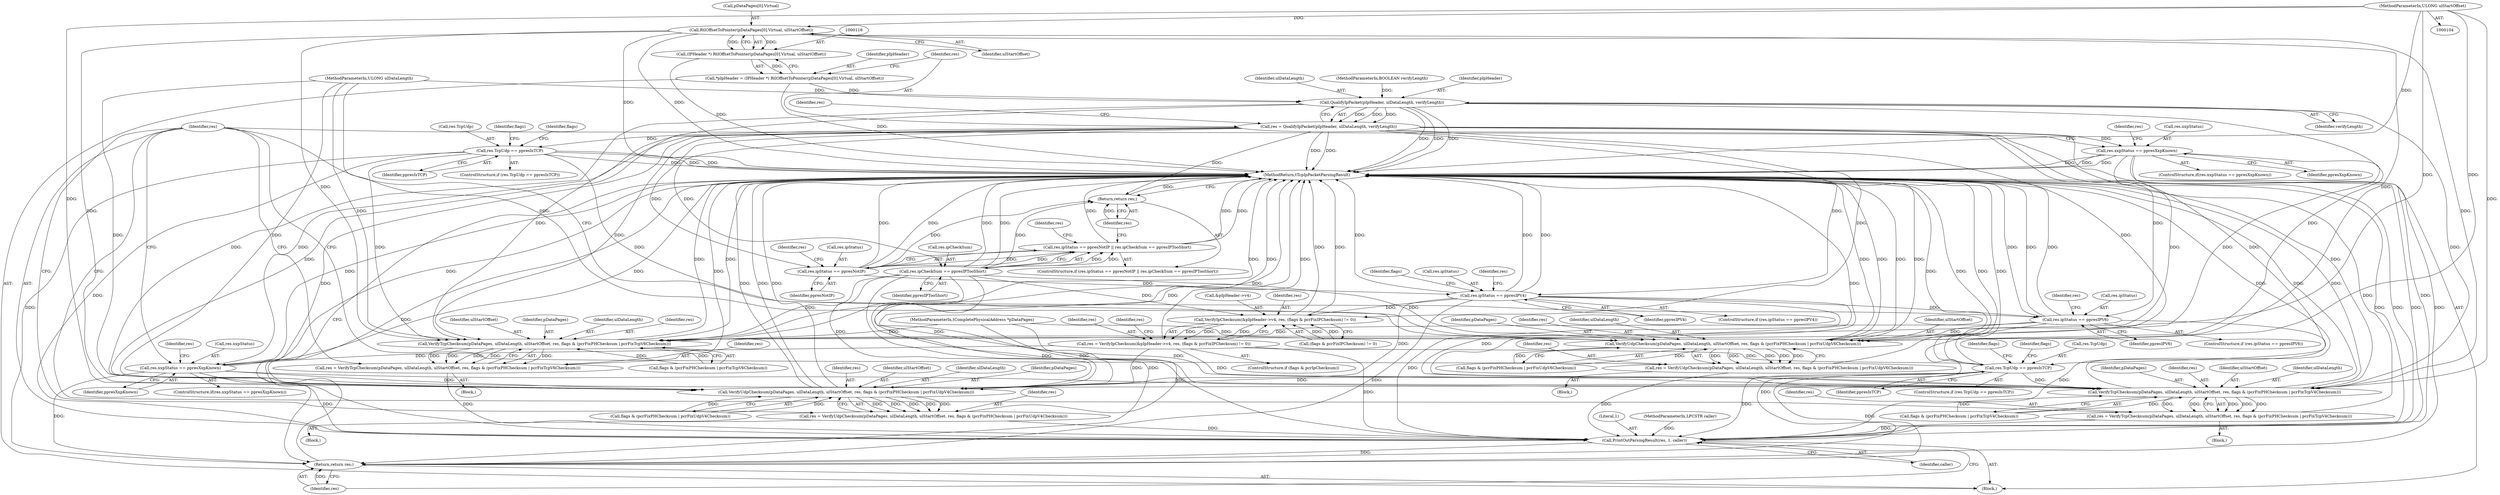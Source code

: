 digraph "0_kvm-guest-drivers-windows_723416fa4210b7464b28eab89cc76252e6193ac1_3@array" {
"1000117" [label="(Call,RtlOffsetToPointer(pDataPages[0].Virtual, ulStartOffset))"];
"1000107" [label="(MethodParameterIn,ULONG ulStartOffset)"];
"1000115" [label="(Call,(IPHeader *) RtlOffsetToPointer(pDataPages[0].Virtual, ulStartOffset))"];
"1000113" [label="(Call,*pIpHeader = (IPHeader *) RtlOffsetToPointer(pDataPages[0].Virtual, ulStartOffset))"];
"1000127" [label="(Call,QualifyIpPacket(pIpHeader, ulDataLength, verifyLength))"];
"1000125" [label="(Call,res = QualifyIpPacket(pIpHeader, ulDataLength, verifyLength))"];
"1000133" [label="(Call,res.ipStatus == ppresNotIP)"];
"1000132" [label="(Call,res.ipStatus == ppresNotIP || res.ipCheckSum == ppresIPTooShort)"];
"1000143" [label="(Return,return res;)"];
"1000146" [label="(Call,res.ipStatus == ppresIPV4)"];
"1000158" [label="(Call,VerifyIpChecksum(&pIpHeader->v4, res, (flags & pcrFixIPChecksum) != 0))"];
"1000156" [label="(Call,res = VerifyIpChecksum(&pIpHeader->v4, res, (flags & pcrFixIPChecksum) != 0))"];
"1000170" [label="(Call,res.xxpStatus == ppresXxpKnown)"];
"1000190" [label="(Call,VerifyTcpChecksum(pDataPages, ulDataLength, ulStartOffset, res, flags & (pcrFixPHChecksum | pcrFixTcpV4Checksum)))"];
"1000188" [label="(Call,res = VerifyTcpChecksum(pDataPages, ulDataLength, ulStartOffset, res, flags & (pcrFixPHChecksum | pcrFixTcpV4Checksum)))"];
"1000277" [label="(Call,PrintOutParsingResult(res, 1, caller))"];
"1000281" [label="(Return,return res;)"];
"1000209" [label="(Call,VerifyUdpChecksum(pDataPages, ulDataLength, ulStartOffset, res, flags & (pcrFixPHChecksum | pcrFixUdpV4Checksum)))"];
"1000207" [label="(Call,res = VerifyUdpChecksum(pDataPages, ulDataLength, ulStartOffset, res, flags & (pcrFixPHChecksum | pcrFixUdpV4Checksum)))"];
"1000177" [label="(Call,res.TcpUdp == ppresIsTCP)"];
"1000221" [label="(Call,res.ipStatus == ppresIPV6)"];
"1000248" [label="(Call,VerifyTcpChecksum(pDataPages, ulDataLength, ulStartOffset, res, flags & (pcrFixPHChecksum | pcrFixTcpV6Checksum)))"];
"1000246" [label="(Call,res = VerifyTcpChecksum(pDataPages, ulDataLength, ulStartOffset, res, flags & (pcrFixPHChecksum | pcrFixTcpV6Checksum)))"];
"1000267" [label="(Call,VerifyUdpChecksum(pDataPages, ulDataLength, ulStartOffset, res, flags & (pcrFixPHChecksum | pcrFixUdpV6Checksum)))"];
"1000265" [label="(Call,res = VerifyUdpChecksum(pDataPages, ulDataLength, ulStartOffset, res, flags & (pcrFixPHChecksum | pcrFixUdpV6Checksum)))"];
"1000138" [label="(Call,res.ipCheckSum == ppresIPTooShort)"];
"1000228" [label="(Call,res.xxpStatus == ppresXxpKnown)"];
"1000235" [label="(Call,res.TcpUdp == ppresIsTCP)"];
"1000204" [label="(Identifier,flags)"];
"1000170" [label="(Call,res.xxpStatus == ppresXxpKnown)"];
"1000191" [label="(Identifier,pDataPages)"];
"1000194" [label="(Identifier,res)"];
"1000176" [label="(ControlStructure,if (res.TcpUdp == ppresIsTCP))"];
"1000146" [label="(Call,res.ipStatus == ppresIPV4)"];
"1000144" [label="(Identifier,res)"];
"1000150" [label="(Identifier,ppresIPV4)"];
"1000228" [label="(Call,res.xxpStatus == ppresXxpKnown)"];
"1000145" [label="(ControlStructure,if (res.ipStatus == ppresIPV4))"];
"1000265" [label="(Call,res = VerifyUdpChecksum(pDataPages, ulDataLength, ulStartOffset, res, flags & (pcrFixPHChecksum | pcrFixUdpV6Checksum)))"];
"1000248" [label="(Call,VerifyTcpChecksum(pDataPages, ulDataLength, ulStartOffset, res, flags & (pcrFixPHChecksum | pcrFixTcpV6Checksum)))"];
"1000154" [label="(Identifier,flags)"];
"1000190" [label="(Call,VerifyTcpChecksum(pDataPages, ulDataLength, ulStartOffset, res, flags & (pcrFixPHChecksum | pcrFixTcpV4Checksum)))"];
"1000181" [label="(Identifier,ppresIsTCP)"];
"1000126" [label="(Identifier,res)"];
"1000147" [label="(Call,res.ipStatus)"];
"1000237" [label="(Identifier,res)"];
"1000278" [label="(Identifier,res)"];
"1000206" [label="(Block,)"];
"1000132" [label="(Call,res.ipStatus == ppresNotIP || res.ipCheckSum == ppresIPTooShort)"];
"1000266" [label="(Identifier,res)"];
"1000133" [label="(Call,res.ipStatus == ppresNotIP)"];
"1000139" [label="(Call,res.ipCheckSum)"];
"1000213" [label="(Identifier,res)"];
"1000137" [label="(Identifier,ppresNotIP)"];
"1000227" [label="(ControlStructure,if(res.xxpStatus == ppresXxpKnown))"];
"1000159" [label="(Call,&pIpHeader->v4)"];
"1000239" [label="(Identifier,ppresIsTCP)"];
"1000270" [label="(Identifier,ulStartOffset)"];
"1000251" [label="(Identifier,ulStartOffset)"];
"1000193" [label="(Identifier,ulStartOffset)"];
"1000156" [label="(Call,res = VerifyIpChecksum(&pIpHeader->v4, res, (flags & pcrFixIPChecksum) != 0))"];
"1000177" [label="(Call,res.TcpUdp == ppresIsTCP)"];
"1000127" [label="(Call,QualifyIpPacket(pIpHeader, ulDataLength, verifyLength))"];
"1000267" [label="(Call,VerifyUdpChecksum(pDataPages, ulDataLength, ulStartOffset, res, flags & (pcrFixPHChecksum | pcrFixUdpV6Checksum)))"];
"1000207" [label="(Call,res = VerifyUdpChecksum(pDataPages, ulDataLength, ulStartOffset, res, flags & (pcrFixPHChecksum | pcrFixUdpV4Checksum)))"];
"1000277" [label="(Call,PrintOutParsingResult(res, 1, caller))"];
"1000188" [label="(Call,res = VerifyTcpChecksum(pDataPages, ulDataLength, ulStartOffset, res, flags & (pcrFixPHChecksum | pcrFixTcpV4Checksum)))"];
"1000192" [label="(Identifier,ulDataLength)"];
"1000185" [label="(Identifier,flags)"];
"1000264" [label="(Block,)"];
"1000283" [label="(MethodReturn,tTcpIpPacketParsingResult)"];
"1000208" [label="(Identifier,res)"];
"1000171" [label="(Call,res.xxpStatus)"];
"1000230" [label="(Identifier,res)"];
"1000243" [label="(Identifier,flags)"];
"1000247" [label="(Identifier,res)"];
"1000249" [label="(Identifier,pDataPages)"];
"1000246" [label="(Call,res = VerifyTcpChecksum(pDataPages, ulDataLength, ulStartOffset, res, flags & (pcrFixPHChecksum | pcrFixTcpV6Checksum)))"];
"1000174" [label="(Identifier,ppresXxpKnown)"];
"1000212" [label="(Identifier,ulStartOffset)"];
"1000225" [label="(Identifier,ppresIPV6)"];
"1000125" [label="(Call,res = QualifyIpPacket(pIpHeader, ulDataLength, verifyLength))"];
"1000195" [label="(Call,flags & (pcrFixPHChecksum | pcrFixTcpV4Checksum))"];
"1000253" [label="(Call,flags & (pcrFixPHChecksum | pcrFixTcpV6Checksum))"];
"1000234" [label="(ControlStructure,if (res.TcpUdp == ppresIsTCP))"];
"1000223" [label="(Identifier,res)"];
"1000279" [label="(Literal,1)"];
"1000179" [label="(Identifier,res)"];
"1000250" [label="(Identifier,ulDataLength)"];
"1000189" [label="(Identifier,res)"];
"1000214" [label="(Call,flags & (pcrFixPHChecksum | pcrFixUdpV4Checksum))"];
"1000280" [label="(Identifier,caller)"];
"1000221" [label="(Call,res.ipStatus == ppresIPV6)"];
"1000129" [label="(Identifier,ulDataLength)"];
"1000281" [label="(Return,return res;)"];
"1000109" [label="(MethodParameterIn,BOOLEAN verifyLength)"];
"1000187" [label="(Block,)"];
"1000110" [label="(MethodParameterIn,LPCSTR caller)"];
"1000148" [label="(Identifier,res)"];
"1000211" [label="(Identifier,ulDataLength)"];
"1000113" [label="(Call,*pIpHeader = (IPHeader *) RtlOffsetToPointer(pDataPages[0].Virtual, ulStartOffset))"];
"1000117" [label="(Call,RtlOffsetToPointer(pDataPages[0].Virtual, ulStartOffset))"];
"1000142" [label="(Identifier,ppresIPTooShort)"];
"1000169" [label="(ControlStructure,if(res.xxpStatus == ppresXxpKnown))"];
"1000115" [label="(Call,(IPHeader *) RtlOffsetToPointer(pDataPages[0].Virtual, ulStartOffset))"];
"1000143" [label="(Return,return res;)"];
"1000282" [label="(Identifier,res)"];
"1000128" [label="(Identifier,pIpHeader)"];
"1000268" [label="(Identifier,pDataPages)"];
"1000235" [label="(Call,res.TcpUdp == ppresIsTCP)"];
"1000105" [label="(MethodParameterIn,tCompletePhysicalAddress *pDataPages)"];
"1000107" [label="(MethodParameterIn,ULONG ulStartOffset)"];
"1000135" [label="(Identifier,res)"];
"1000232" [label="(Identifier,ppresXxpKnown)"];
"1000164" [label="(Call,(flags & pcrFixIPChecksum) != 0)"];
"1000138" [label="(Call,res.ipCheckSum == ppresIPTooShort)"];
"1000210" [label="(Identifier,pDataPages)"];
"1000229" [label="(Call,res.xxpStatus)"];
"1000262" [label="(Identifier,flags)"];
"1000163" [label="(Identifier,res)"];
"1000245" [label="(Block,)"];
"1000236" [label="(Call,res.TcpUdp)"];
"1000157" [label="(Identifier,res)"];
"1000123" [label="(Identifier,ulStartOffset)"];
"1000272" [label="(Call,flags & (pcrFixPHChecksum | pcrFixUdpV6Checksum))"];
"1000271" [label="(Identifier,res)"];
"1000269" [label="(Identifier,ulDataLength)"];
"1000114" [label="(Identifier,pIpHeader)"];
"1000220" [label="(ControlStructure,if (res.ipStatus == ppresIPV6))"];
"1000158" [label="(Call,VerifyIpChecksum(&pIpHeader->v4, res, (flags & pcrFixIPChecksum) != 0))"];
"1000152" [label="(ControlStructure,if (flags & pcrIpChecksum))"];
"1000209" [label="(Call,VerifyUdpChecksum(pDataPages, ulDataLength, ulStartOffset, res, flags & (pcrFixPHChecksum | pcrFixUdpV4Checksum)))"];
"1000106" [label="(MethodParameterIn,ULONG ulDataLength)"];
"1000222" [label="(Call,res.ipStatus)"];
"1000178" [label="(Call,res.TcpUdp)"];
"1000252" [label="(Identifier,res)"];
"1000130" [label="(Identifier,verifyLength)"];
"1000140" [label="(Identifier,res)"];
"1000134" [label="(Call,res.ipStatus)"];
"1000111" [label="(Block,)"];
"1000172" [label="(Identifier,res)"];
"1000118" [label="(Call,pDataPages[0].Virtual)"];
"1000131" [label="(ControlStructure,if (res.ipStatus == ppresNotIP || res.ipCheckSum == ppresIPTooShort))"];
"1000117" -> "1000115"  [label="AST: "];
"1000117" -> "1000123"  [label="CFG: "];
"1000118" -> "1000117"  [label="AST: "];
"1000123" -> "1000117"  [label="AST: "];
"1000115" -> "1000117"  [label="CFG: "];
"1000117" -> "1000283"  [label="DDG: "];
"1000117" -> "1000283"  [label="DDG: "];
"1000117" -> "1000115"  [label="DDG: "];
"1000117" -> "1000115"  [label="DDG: "];
"1000107" -> "1000117"  [label="DDG: "];
"1000117" -> "1000190"  [label="DDG: "];
"1000117" -> "1000209"  [label="DDG: "];
"1000117" -> "1000248"  [label="DDG: "];
"1000117" -> "1000267"  [label="DDG: "];
"1000107" -> "1000104"  [label="AST: "];
"1000107" -> "1000283"  [label="DDG: "];
"1000107" -> "1000190"  [label="DDG: "];
"1000107" -> "1000209"  [label="DDG: "];
"1000107" -> "1000248"  [label="DDG: "];
"1000107" -> "1000267"  [label="DDG: "];
"1000115" -> "1000113"  [label="AST: "];
"1000116" -> "1000115"  [label="AST: "];
"1000113" -> "1000115"  [label="CFG: "];
"1000115" -> "1000283"  [label="DDG: "];
"1000115" -> "1000113"  [label="DDG: "];
"1000113" -> "1000111"  [label="AST: "];
"1000114" -> "1000113"  [label="AST: "];
"1000126" -> "1000113"  [label="CFG: "];
"1000113" -> "1000283"  [label="DDG: "];
"1000113" -> "1000127"  [label="DDG: "];
"1000127" -> "1000125"  [label="AST: "];
"1000127" -> "1000130"  [label="CFG: "];
"1000128" -> "1000127"  [label="AST: "];
"1000129" -> "1000127"  [label="AST: "];
"1000130" -> "1000127"  [label="AST: "];
"1000125" -> "1000127"  [label="CFG: "];
"1000127" -> "1000283"  [label="DDG: "];
"1000127" -> "1000283"  [label="DDG: "];
"1000127" -> "1000283"  [label="DDG: "];
"1000127" -> "1000125"  [label="DDG: "];
"1000127" -> "1000125"  [label="DDG: "];
"1000127" -> "1000125"  [label="DDG: "];
"1000106" -> "1000127"  [label="DDG: "];
"1000109" -> "1000127"  [label="DDG: "];
"1000127" -> "1000190"  [label="DDG: "];
"1000127" -> "1000209"  [label="DDG: "];
"1000127" -> "1000248"  [label="DDG: "];
"1000127" -> "1000267"  [label="DDG: "];
"1000125" -> "1000111"  [label="AST: "];
"1000126" -> "1000125"  [label="AST: "];
"1000135" -> "1000125"  [label="CFG: "];
"1000125" -> "1000283"  [label="DDG: "];
"1000125" -> "1000283"  [label="DDG: "];
"1000125" -> "1000133"  [label="DDG: "];
"1000125" -> "1000138"  [label="DDG: "];
"1000125" -> "1000143"  [label="DDG: "];
"1000125" -> "1000146"  [label="DDG: "];
"1000125" -> "1000158"  [label="DDG: "];
"1000125" -> "1000170"  [label="DDG: "];
"1000125" -> "1000177"  [label="DDG: "];
"1000125" -> "1000190"  [label="DDG: "];
"1000125" -> "1000209"  [label="DDG: "];
"1000125" -> "1000221"  [label="DDG: "];
"1000125" -> "1000228"  [label="DDG: "];
"1000125" -> "1000235"  [label="DDG: "];
"1000125" -> "1000248"  [label="DDG: "];
"1000125" -> "1000267"  [label="DDG: "];
"1000125" -> "1000277"  [label="DDG: "];
"1000133" -> "1000132"  [label="AST: "];
"1000133" -> "1000137"  [label="CFG: "];
"1000134" -> "1000133"  [label="AST: "];
"1000137" -> "1000133"  [label="AST: "];
"1000140" -> "1000133"  [label="CFG: "];
"1000132" -> "1000133"  [label="CFG: "];
"1000133" -> "1000283"  [label="DDG: "];
"1000133" -> "1000283"  [label="DDG: "];
"1000133" -> "1000132"  [label="DDG: "];
"1000133" -> "1000132"  [label="DDG: "];
"1000133" -> "1000143"  [label="DDG: "];
"1000133" -> "1000146"  [label="DDG: "];
"1000132" -> "1000131"  [label="AST: "];
"1000132" -> "1000138"  [label="CFG: "];
"1000138" -> "1000132"  [label="AST: "];
"1000144" -> "1000132"  [label="CFG: "];
"1000148" -> "1000132"  [label="CFG: "];
"1000132" -> "1000283"  [label="DDG: "];
"1000132" -> "1000283"  [label="DDG: "];
"1000132" -> "1000283"  [label="DDG: "];
"1000138" -> "1000132"  [label="DDG: "];
"1000138" -> "1000132"  [label="DDG: "];
"1000143" -> "1000131"  [label="AST: "];
"1000143" -> "1000144"  [label="CFG: "];
"1000144" -> "1000143"  [label="AST: "];
"1000283" -> "1000143"  [label="CFG: "];
"1000143" -> "1000283"  [label="DDG: "];
"1000144" -> "1000143"  [label="DDG: "];
"1000138" -> "1000143"  [label="DDG: "];
"1000146" -> "1000145"  [label="AST: "];
"1000146" -> "1000150"  [label="CFG: "];
"1000147" -> "1000146"  [label="AST: "];
"1000150" -> "1000146"  [label="AST: "];
"1000154" -> "1000146"  [label="CFG: "];
"1000223" -> "1000146"  [label="CFG: "];
"1000146" -> "1000283"  [label="DDG: "];
"1000146" -> "1000283"  [label="DDG: "];
"1000146" -> "1000283"  [label="DDG: "];
"1000146" -> "1000158"  [label="DDG: "];
"1000146" -> "1000190"  [label="DDG: "];
"1000146" -> "1000209"  [label="DDG: "];
"1000146" -> "1000221"  [label="DDG: "];
"1000146" -> "1000277"  [label="DDG: "];
"1000146" -> "1000281"  [label="DDG: "];
"1000158" -> "1000156"  [label="AST: "];
"1000158" -> "1000164"  [label="CFG: "];
"1000159" -> "1000158"  [label="AST: "];
"1000163" -> "1000158"  [label="AST: "];
"1000164" -> "1000158"  [label="AST: "];
"1000156" -> "1000158"  [label="CFG: "];
"1000158" -> "1000283"  [label="DDG: "];
"1000158" -> "1000283"  [label="DDG: "];
"1000158" -> "1000156"  [label="DDG: "];
"1000158" -> "1000156"  [label="DDG: "];
"1000158" -> "1000156"  [label="DDG: "];
"1000138" -> "1000158"  [label="DDG: "];
"1000164" -> "1000158"  [label="DDG: "];
"1000164" -> "1000158"  [label="DDG: "];
"1000156" -> "1000152"  [label="AST: "];
"1000157" -> "1000156"  [label="AST: "];
"1000172" -> "1000156"  [label="CFG: "];
"1000156" -> "1000283"  [label="DDG: "];
"1000156" -> "1000170"  [label="DDG: "];
"1000156" -> "1000177"  [label="DDG: "];
"1000156" -> "1000190"  [label="DDG: "];
"1000156" -> "1000209"  [label="DDG: "];
"1000156" -> "1000277"  [label="DDG: "];
"1000170" -> "1000169"  [label="AST: "];
"1000170" -> "1000174"  [label="CFG: "];
"1000171" -> "1000170"  [label="AST: "];
"1000174" -> "1000170"  [label="AST: "];
"1000179" -> "1000170"  [label="CFG: "];
"1000278" -> "1000170"  [label="CFG: "];
"1000170" -> "1000283"  [label="DDG: "];
"1000170" -> "1000283"  [label="DDG: "];
"1000170" -> "1000283"  [label="DDG: "];
"1000170" -> "1000190"  [label="DDG: "];
"1000170" -> "1000209"  [label="DDG: "];
"1000170" -> "1000277"  [label="DDG: "];
"1000170" -> "1000281"  [label="DDG: "];
"1000190" -> "1000188"  [label="AST: "];
"1000190" -> "1000195"  [label="CFG: "];
"1000191" -> "1000190"  [label="AST: "];
"1000192" -> "1000190"  [label="AST: "];
"1000193" -> "1000190"  [label="AST: "];
"1000194" -> "1000190"  [label="AST: "];
"1000195" -> "1000190"  [label="AST: "];
"1000188" -> "1000190"  [label="CFG: "];
"1000190" -> "1000283"  [label="DDG: "];
"1000190" -> "1000283"  [label="DDG: "];
"1000190" -> "1000283"  [label="DDG: "];
"1000190" -> "1000283"  [label="DDG: "];
"1000190" -> "1000188"  [label="DDG: "];
"1000190" -> "1000188"  [label="DDG: "];
"1000190" -> "1000188"  [label="DDG: "];
"1000190" -> "1000188"  [label="DDG: "];
"1000190" -> "1000188"  [label="DDG: "];
"1000105" -> "1000190"  [label="DDG: "];
"1000106" -> "1000190"  [label="DDG: "];
"1000177" -> "1000190"  [label="DDG: "];
"1000138" -> "1000190"  [label="DDG: "];
"1000195" -> "1000190"  [label="DDG: "];
"1000195" -> "1000190"  [label="DDG: "];
"1000188" -> "1000187"  [label="AST: "];
"1000189" -> "1000188"  [label="AST: "];
"1000278" -> "1000188"  [label="CFG: "];
"1000188" -> "1000283"  [label="DDG: "];
"1000188" -> "1000277"  [label="DDG: "];
"1000277" -> "1000111"  [label="AST: "];
"1000277" -> "1000280"  [label="CFG: "];
"1000278" -> "1000277"  [label="AST: "];
"1000279" -> "1000277"  [label="AST: "];
"1000280" -> "1000277"  [label="AST: "];
"1000282" -> "1000277"  [label="CFG: "];
"1000277" -> "1000283"  [label="DDG: "];
"1000277" -> "1000283"  [label="DDG: "];
"1000277" -> "1000283"  [label="DDG: "];
"1000177" -> "1000277"  [label="DDG: "];
"1000235" -> "1000277"  [label="DDG: "];
"1000138" -> "1000277"  [label="DDG: "];
"1000228" -> "1000277"  [label="DDG: "];
"1000265" -> "1000277"  [label="DDG: "];
"1000246" -> "1000277"  [label="DDG: "];
"1000221" -> "1000277"  [label="DDG: "];
"1000207" -> "1000277"  [label="DDG: "];
"1000110" -> "1000277"  [label="DDG: "];
"1000277" -> "1000281"  [label="DDG: "];
"1000281" -> "1000111"  [label="AST: "];
"1000281" -> "1000282"  [label="CFG: "];
"1000282" -> "1000281"  [label="AST: "];
"1000283" -> "1000281"  [label="CFG: "];
"1000281" -> "1000283"  [label="DDG: "];
"1000282" -> "1000281"  [label="DDG: "];
"1000177" -> "1000281"  [label="DDG: "];
"1000235" -> "1000281"  [label="DDG: "];
"1000138" -> "1000281"  [label="DDG: "];
"1000228" -> "1000281"  [label="DDG: "];
"1000221" -> "1000281"  [label="DDG: "];
"1000209" -> "1000207"  [label="AST: "];
"1000209" -> "1000214"  [label="CFG: "];
"1000210" -> "1000209"  [label="AST: "];
"1000211" -> "1000209"  [label="AST: "];
"1000212" -> "1000209"  [label="AST: "];
"1000213" -> "1000209"  [label="AST: "];
"1000214" -> "1000209"  [label="AST: "];
"1000207" -> "1000209"  [label="CFG: "];
"1000209" -> "1000283"  [label="DDG: "];
"1000209" -> "1000283"  [label="DDG: "];
"1000209" -> "1000283"  [label="DDG: "];
"1000209" -> "1000283"  [label="DDG: "];
"1000209" -> "1000207"  [label="DDG: "];
"1000209" -> "1000207"  [label="DDG: "];
"1000209" -> "1000207"  [label="DDG: "];
"1000209" -> "1000207"  [label="DDG: "];
"1000209" -> "1000207"  [label="DDG: "];
"1000105" -> "1000209"  [label="DDG: "];
"1000106" -> "1000209"  [label="DDG: "];
"1000177" -> "1000209"  [label="DDG: "];
"1000138" -> "1000209"  [label="DDG: "];
"1000214" -> "1000209"  [label="DDG: "];
"1000214" -> "1000209"  [label="DDG: "];
"1000207" -> "1000206"  [label="AST: "];
"1000208" -> "1000207"  [label="AST: "];
"1000278" -> "1000207"  [label="CFG: "];
"1000207" -> "1000283"  [label="DDG: "];
"1000177" -> "1000176"  [label="AST: "];
"1000177" -> "1000181"  [label="CFG: "];
"1000178" -> "1000177"  [label="AST: "];
"1000181" -> "1000177"  [label="AST: "];
"1000185" -> "1000177"  [label="CFG: "];
"1000204" -> "1000177"  [label="CFG: "];
"1000177" -> "1000283"  [label="DDG: "];
"1000177" -> "1000283"  [label="DDG: "];
"1000177" -> "1000283"  [label="DDG: "];
"1000221" -> "1000220"  [label="AST: "];
"1000221" -> "1000225"  [label="CFG: "];
"1000222" -> "1000221"  [label="AST: "];
"1000225" -> "1000221"  [label="AST: "];
"1000230" -> "1000221"  [label="CFG: "];
"1000278" -> "1000221"  [label="CFG: "];
"1000221" -> "1000283"  [label="DDG: "];
"1000221" -> "1000283"  [label="DDG: "];
"1000221" -> "1000283"  [label="DDG: "];
"1000221" -> "1000248"  [label="DDG: "];
"1000221" -> "1000267"  [label="DDG: "];
"1000248" -> "1000246"  [label="AST: "];
"1000248" -> "1000253"  [label="CFG: "];
"1000249" -> "1000248"  [label="AST: "];
"1000250" -> "1000248"  [label="AST: "];
"1000251" -> "1000248"  [label="AST: "];
"1000252" -> "1000248"  [label="AST: "];
"1000253" -> "1000248"  [label="AST: "];
"1000246" -> "1000248"  [label="CFG: "];
"1000248" -> "1000283"  [label="DDG: "];
"1000248" -> "1000283"  [label="DDG: "];
"1000248" -> "1000283"  [label="DDG: "];
"1000248" -> "1000283"  [label="DDG: "];
"1000248" -> "1000246"  [label="DDG: "];
"1000248" -> "1000246"  [label="DDG: "];
"1000248" -> "1000246"  [label="DDG: "];
"1000248" -> "1000246"  [label="DDG: "];
"1000248" -> "1000246"  [label="DDG: "];
"1000105" -> "1000248"  [label="DDG: "];
"1000106" -> "1000248"  [label="DDG: "];
"1000235" -> "1000248"  [label="DDG: "];
"1000138" -> "1000248"  [label="DDG: "];
"1000228" -> "1000248"  [label="DDG: "];
"1000253" -> "1000248"  [label="DDG: "];
"1000253" -> "1000248"  [label="DDG: "];
"1000246" -> "1000245"  [label="AST: "];
"1000247" -> "1000246"  [label="AST: "];
"1000278" -> "1000246"  [label="CFG: "];
"1000246" -> "1000283"  [label="DDG: "];
"1000267" -> "1000265"  [label="AST: "];
"1000267" -> "1000272"  [label="CFG: "];
"1000268" -> "1000267"  [label="AST: "];
"1000269" -> "1000267"  [label="AST: "];
"1000270" -> "1000267"  [label="AST: "];
"1000271" -> "1000267"  [label="AST: "];
"1000272" -> "1000267"  [label="AST: "];
"1000265" -> "1000267"  [label="CFG: "];
"1000267" -> "1000283"  [label="DDG: "];
"1000267" -> "1000283"  [label="DDG: "];
"1000267" -> "1000283"  [label="DDG: "];
"1000267" -> "1000283"  [label="DDG: "];
"1000267" -> "1000265"  [label="DDG: "];
"1000267" -> "1000265"  [label="DDG: "];
"1000267" -> "1000265"  [label="DDG: "];
"1000267" -> "1000265"  [label="DDG: "];
"1000267" -> "1000265"  [label="DDG: "];
"1000105" -> "1000267"  [label="DDG: "];
"1000106" -> "1000267"  [label="DDG: "];
"1000235" -> "1000267"  [label="DDG: "];
"1000138" -> "1000267"  [label="DDG: "];
"1000228" -> "1000267"  [label="DDG: "];
"1000272" -> "1000267"  [label="DDG: "];
"1000272" -> "1000267"  [label="DDG: "];
"1000265" -> "1000264"  [label="AST: "];
"1000266" -> "1000265"  [label="AST: "];
"1000278" -> "1000265"  [label="CFG: "];
"1000265" -> "1000283"  [label="DDG: "];
"1000138" -> "1000142"  [label="CFG: "];
"1000139" -> "1000138"  [label="AST: "];
"1000142" -> "1000138"  [label="AST: "];
"1000138" -> "1000283"  [label="DDG: "];
"1000138" -> "1000283"  [label="DDG: "];
"1000228" -> "1000227"  [label="AST: "];
"1000228" -> "1000232"  [label="CFG: "];
"1000229" -> "1000228"  [label="AST: "];
"1000232" -> "1000228"  [label="AST: "];
"1000237" -> "1000228"  [label="CFG: "];
"1000278" -> "1000228"  [label="CFG: "];
"1000228" -> "1000283"  [label="DDG: "];
"1000228" -> "1000283"  [label="DDG: "];
"1000228" -> "1000283"  [label="DDG: "];
"1000235" -> "1000234"  [label="AST: "];
"1000235" -> "1000239"  [label="CFG: "];
"1000236" -> "1000235"  [label="AST: "];
"1000239" -> "1000235"  [label="AST: "];
"1000243" -> "1000235"  [label="CFG: "];
"1000262" -> "1000235"  [label="CFG: "];
"1000235" -> "1000283"  [label="DDG: "];
"1000235" -> "1000283"  [label="DDG: "];
"1000235" -> "1000283"  [label="DDG: "];
}
